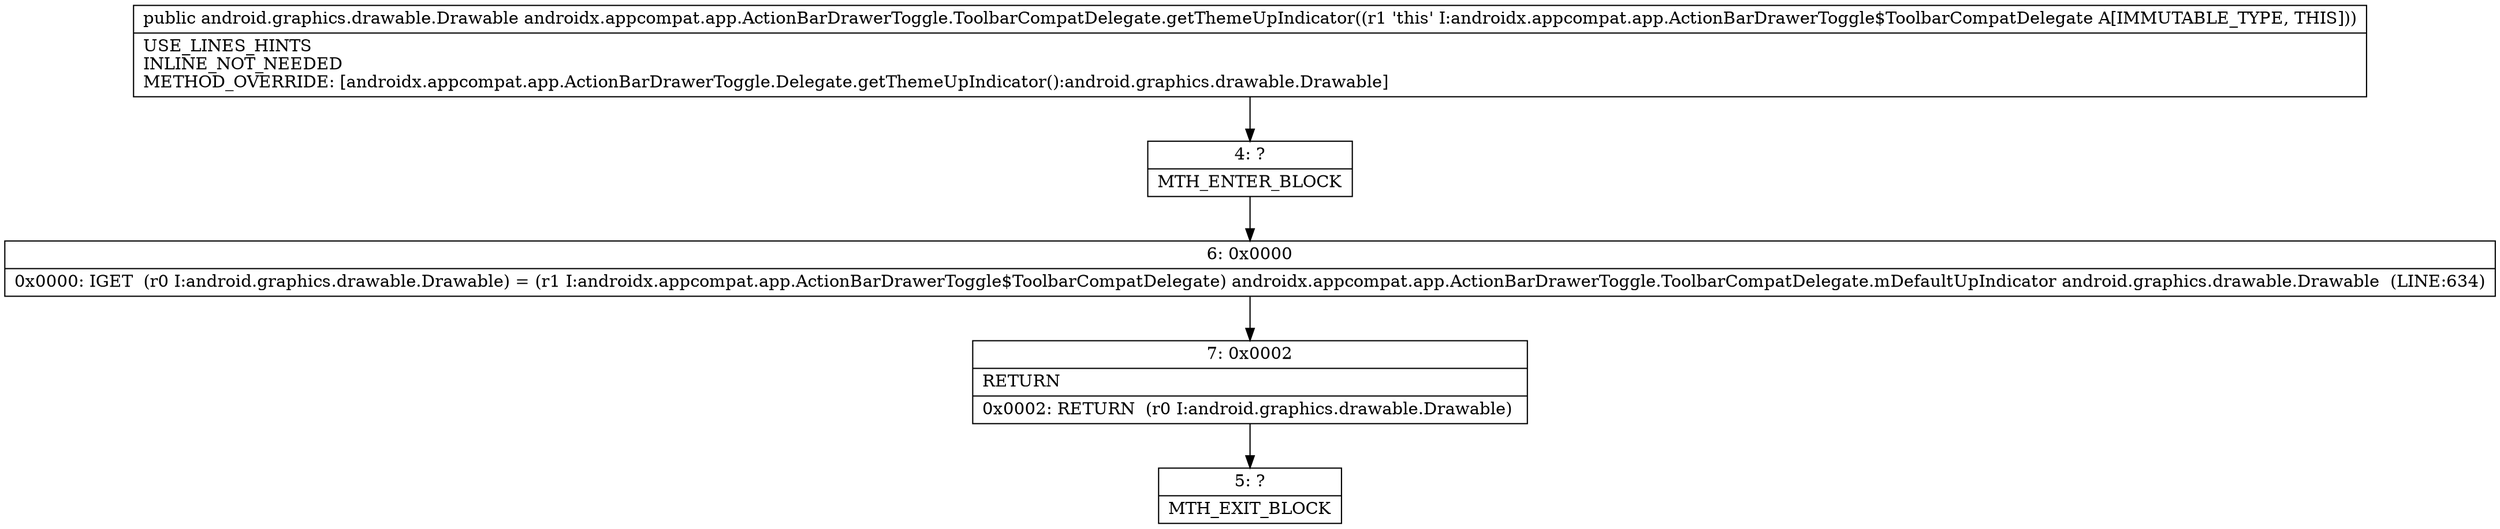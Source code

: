 digraph "CFG forandroidx.appcompat.app.ActionBarDrawerToggle.ToolbarCompatDelegate.getThemeUpIndicator()Landroid\/graphics\/drawable\/Drawable;" {
Node_4 [shape=record,label="{4\:\ ?|MTH_ENTER_BLOCK\l}"];
Node_6 [shape=record,label="{6\:\ 0x0000|0x0000: IGET  (r0 I:android.graphics.drawable.Drawable) = (r1 I:androidx.appcompat.app.ActionBarDrawerToggle$ToolbarCompatDelegate) androidx.appcompat.app.ActionBarDrawerToggle.ToolbarCompatDelegate.mDefaultUpIndicator android.graphics.drawable.Drawable  (LINE:634)\l}"];
Node_7 [shape=record,label="{7\:\ 0x0002|RETURN\l|0x0002: RETURN  (r0 I:android.graphics.drawable.Drawable) \l}"];
Node_5 [shape=record,label="{5\:\ ?|MTH_EXIT_BLOCK\l}"];
MethodNode[shape=record,label="{public android.graphics.drawable.Drawable androidx.appcompat.app.ActionBarDrawerToggle.ToolbarCompatDelegate.getThemeUpIndicator((r1 'this' I:androidx.appcompat.app.ActionBarDrawerToggle$ToolbarCompatDelegate A[IMMUTABLE_TYPE, THIS]))  | USE_LINES_HINTS\lINLINE_NOT_NEEDED\lMETHOD_OVERRIDE: [androidx.appcompat.app.ActionBarDrawerToggle.Delegate.getThemeUpIndicator():android.graphics.drawable.Drawable]\l}"];
MethodNode -> Node_4;Node_4 -> Node_6;
Node_6 -> Node_7;
Node_7 -> Node_5;
}

